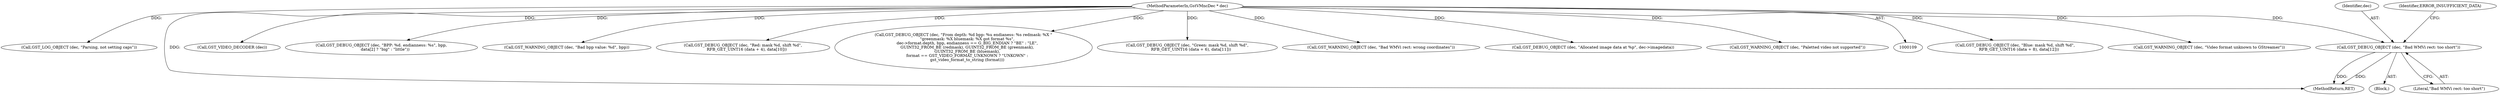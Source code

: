 digraph "0_gstreamer_4cb1bcf1422bbcd79c0f683edb7ee85e3f7a31fe_0@pointer" {
"1000130" [label="(Call,GST_DEBUG_OBJECT (dec, \"Bad WMVi rect: too short\"))"];
"1000110" [label="(MethodParameterIn,GstVMncDec * dec)"];
"1000326" [label="(Call,GST_DEBUG_OBJECT (dec, \"Blue: mask %d, shift %d\",\n      RFB_GET_UINT16 (data + 8), data[12]))"];
"1000432" [label="(Call,GST_WARNING_OBJECT (dec, \"Video format unknown to GStreamer\"))"];
"1000446" [label="(Call,GST_LOG_OBJECT (dec, \"Parsing, not setting caps\"))"];
"1000519" [label="(MethodReturn,RET)"];
"1000110" [label="(MethodParameterIn,GstVMncDec * dec)"];
"1000454" [label="(Call,GST_VIDEO_DECODER (dec))"];
"1000131" [label="(Identifier,dec)"];
"1000134" [label="(Identifier,ERROR_INSUFFICIENT_DATA)"];
"1000336" [label="(Call,GST_DEBUG_OBJECT (dec, \"BPP: %d. endianness: %s\", bpp,\n      data[2] ? \"big\" : \"little\"))"];
"1000129" [label="(Block,)"];
"1000228" [label="(Call,GST_WARNING_OBJECT (dec, \"Bad bpp value: %d\", bpp))"];
"1000306" [label="(Call,GST_DEBUG_OBJECT (dec, \"Red: mask %d, shift %d\",\n      RFB_GET_UINT16 (data + 4), data[10]))"];
"1000130" [label="(Call,GST_DEBUG_OBJECT (dec, \"Bad WMVi rect: too short\"))"];
"1000399" [label="(Call,GST_DEBUG_OBJECT (dec, \"From depth: %d bpp: %u endianess: %s redmask: %X \"\n      \"greenmask: %X bluemask: %X got format %s\",\n      dec->format.depth, bpp, endianness == G_BIG_ENDIAN ? \"BE\" : \"LE\",\n      GUINT32_FROM_BE (redmask), GUINT32_FROM_BE (greenmask),\n      GUINT32_FROM_BE (bluemask),\n      format == GST_VIDEO_FORMAT_UNKNOWN ? \"UNKOWN\" :\n      gst_video_format_to_string (format)))"];
"1000316" [label="(Call,GST_DEBUG_OBJECT (dec, \"Green: mask %d, shift %d\",\n      RFB_GET_UINT16 (data + 6), data[11]))"];
"1000132" [label="(Literal,\"Bad WMVi rect: too short\")"];
"1000174" [label="(Call,GST_WARNING_OBJECT (dec, \"Bad WMVi rect: wrong coordinates\"))"];
"1000494" [label="(Call,GST_DEBUG_OBJECT (dec, \"Allocated image data at %p\", dec->imagedata))"];
"1000238" [label="(Call,GST_WARNING_OBJECT (dec, \"Paletted video not supported\"))"];
"1000130" -> "1000129"  [label="AST: "];
"1000130" -> "1000132"  [label="CFG: "];
"1000131" -> "1000130"  [label="AST: "];
"1000132" -> "1000130"  [label="AST: "];
"1000134" -> "1000130"  [label="CFG: "];
"1000130" -> "1000519"  [label="DDG: "];
"1000130" -> "1000519"  [label="DDG: "];
"1000110" -> "1000130"  [label="DDG: "];
"1000110" -> "1000109"  [label="AST: "];
"1000110" -> "1000519"  [label="DDG: "];
"1000110" -> "1000174"  [label="DDG: "];
"1000110" -> "1000228"  [label="DDG: "];
"1000110" -> "1000238"  [label="DDG: "];
"1000110" -> "1000306"  [label="DDG: "];
"1000110" -> "1000316"  [label="DDG: "];
"1000110" -> "1000326"  [label="DDG: "];
"1000110" -> "1000336"  [label="DDG: "];
"1000110" -> "1000399"  [label="DDG: "];
"1000110" -> "1000432"  [label="DDG: "];
"1000110" -> "1000446"  [label="DDG: "];
"1000110" -> "1000454"  [label="DDG: "];
"1000110" -> "1000494"  [label="DDG: "];
}
